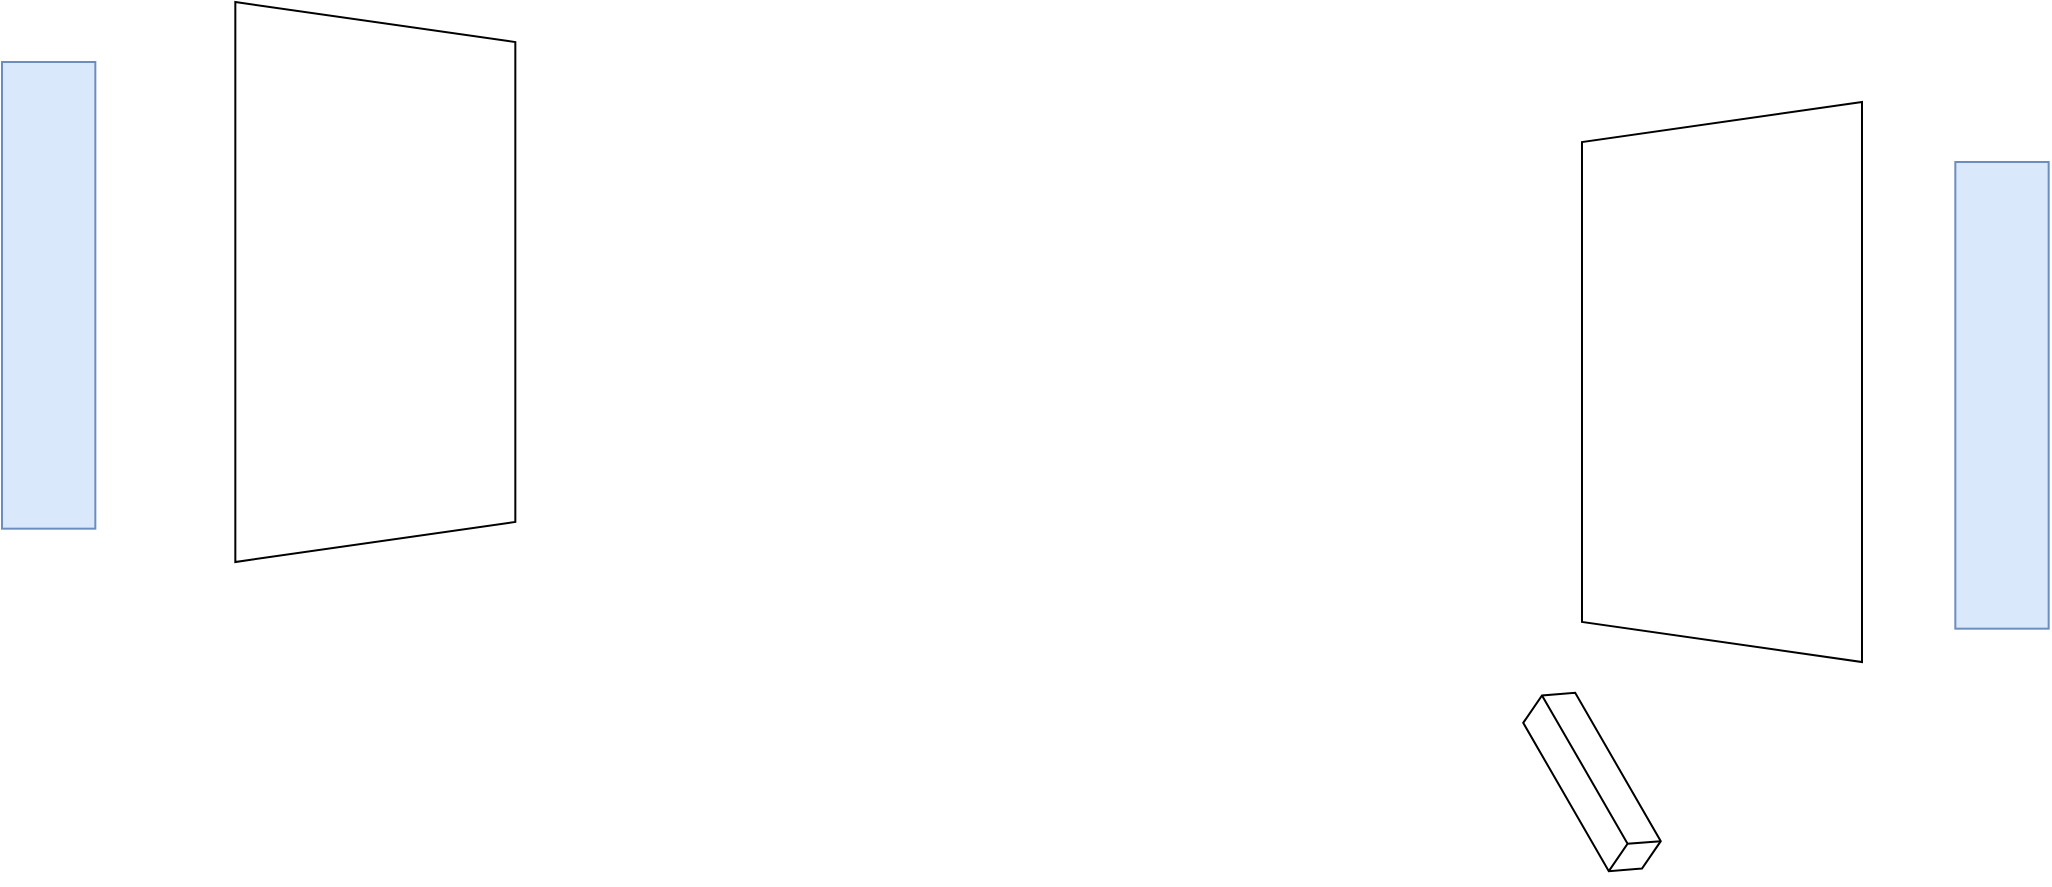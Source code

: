 <mxfile version="24.7.16">
  <diagram name="第 1 页" id="waEhGy4mV1J_fNP9d0TN">
    <mxGraphModel dx="1816" dy="542" grid="1" gridSize="10" guides="1" tooltips="1" connect="1" arrows="1" fold="1" page="1" pageScale="1" pageWidth="827" pageHeight="1169" math="0" shadow="0">
      <root>
        <mxCell id="0" />
        <mxCell id="1" parent="0" />
        <mxCell id="CBxzgTiTqZ6oNjmIBEPs-1" value="" style="rounded=0;whiteSpace=wrap;html=1;fillColor=#dae8fc;strokeColor=#6c8ebf;aspect=fixed;movable=1;resizable=1;rotatable=1;deletable=1;editable=1;locked=0;connectable=1;" vertex="1" parent="1">
          <mxGeometry x="-350" y="70" width="46.667" height="233.333" as="geometry" />
        </mxCell>
        <mxCell id="CBxzgTiTqZ6oNjmIBEPs-2" value="" style="shape=trapezoid;perimeter=trapezoidPerimeter;whiteSpace=wrap;html=1;fixedSize=1;direction=south;aspect=fixed;movable=1;resizable=1;rotatable=1;deletable=1;editable=1;locked=0;connectable=1;" vertex="1" parent="1">
          <mxGeometry x="-233.333" y="40" width="140" height="280" as="geometry" />
        </mxCell>
        <mxCell id="CBxzgTiTqZ6oNjmIBEPs-3" value="" style="shape=trapezoid;perimeter=trapezoidPerimeter;whiteSpace=wrap;html=1;fixedSize=1;direction=south;flipH=1;aspect=fixed;movable=1;resizable=1;rotatable=1;deletable=1;editable=1;locked=0;connectable=1;" vertex="1" parent="1">
          <mxGeometry x="439.997" y="90" width="140" height="280" as="geometry" />
        </mxCell>
        <mxCell id="CBxzgTiTqZ6oNjmIBEPs-4" value="" style="rounded=0;whiteSpace=wrap;html=1;fillColor=#dae8fc;strokeColor=#6c8ebf;aspect=fixed;movable=1;resizable=1;rotatable=1;deletable=1;editable=1;locked=0;connectable=1;" vertex="1" parent="1">
          <mxGeometry x="626.663" y="120" width="46.667" height="233.333" as="geometry" />
        </mxCell>
        <mxCell id="CBxzgTiTqZ6oNjmIBEPs-19" value="" style="html=1;whiteSpace=wrap;shape=isoCube2;backgroundOutline=1;isoAngle=15;rotation=60;flipH=0;flipV=0;direction=south;" vertex="1" parent="1">
          <mxGeometry x="395" y="415" width="100" height="30" as="geometry" />
        </mxCell>
      </root>
    </mxGraphModel>
  </diagram>
</mxfile>
